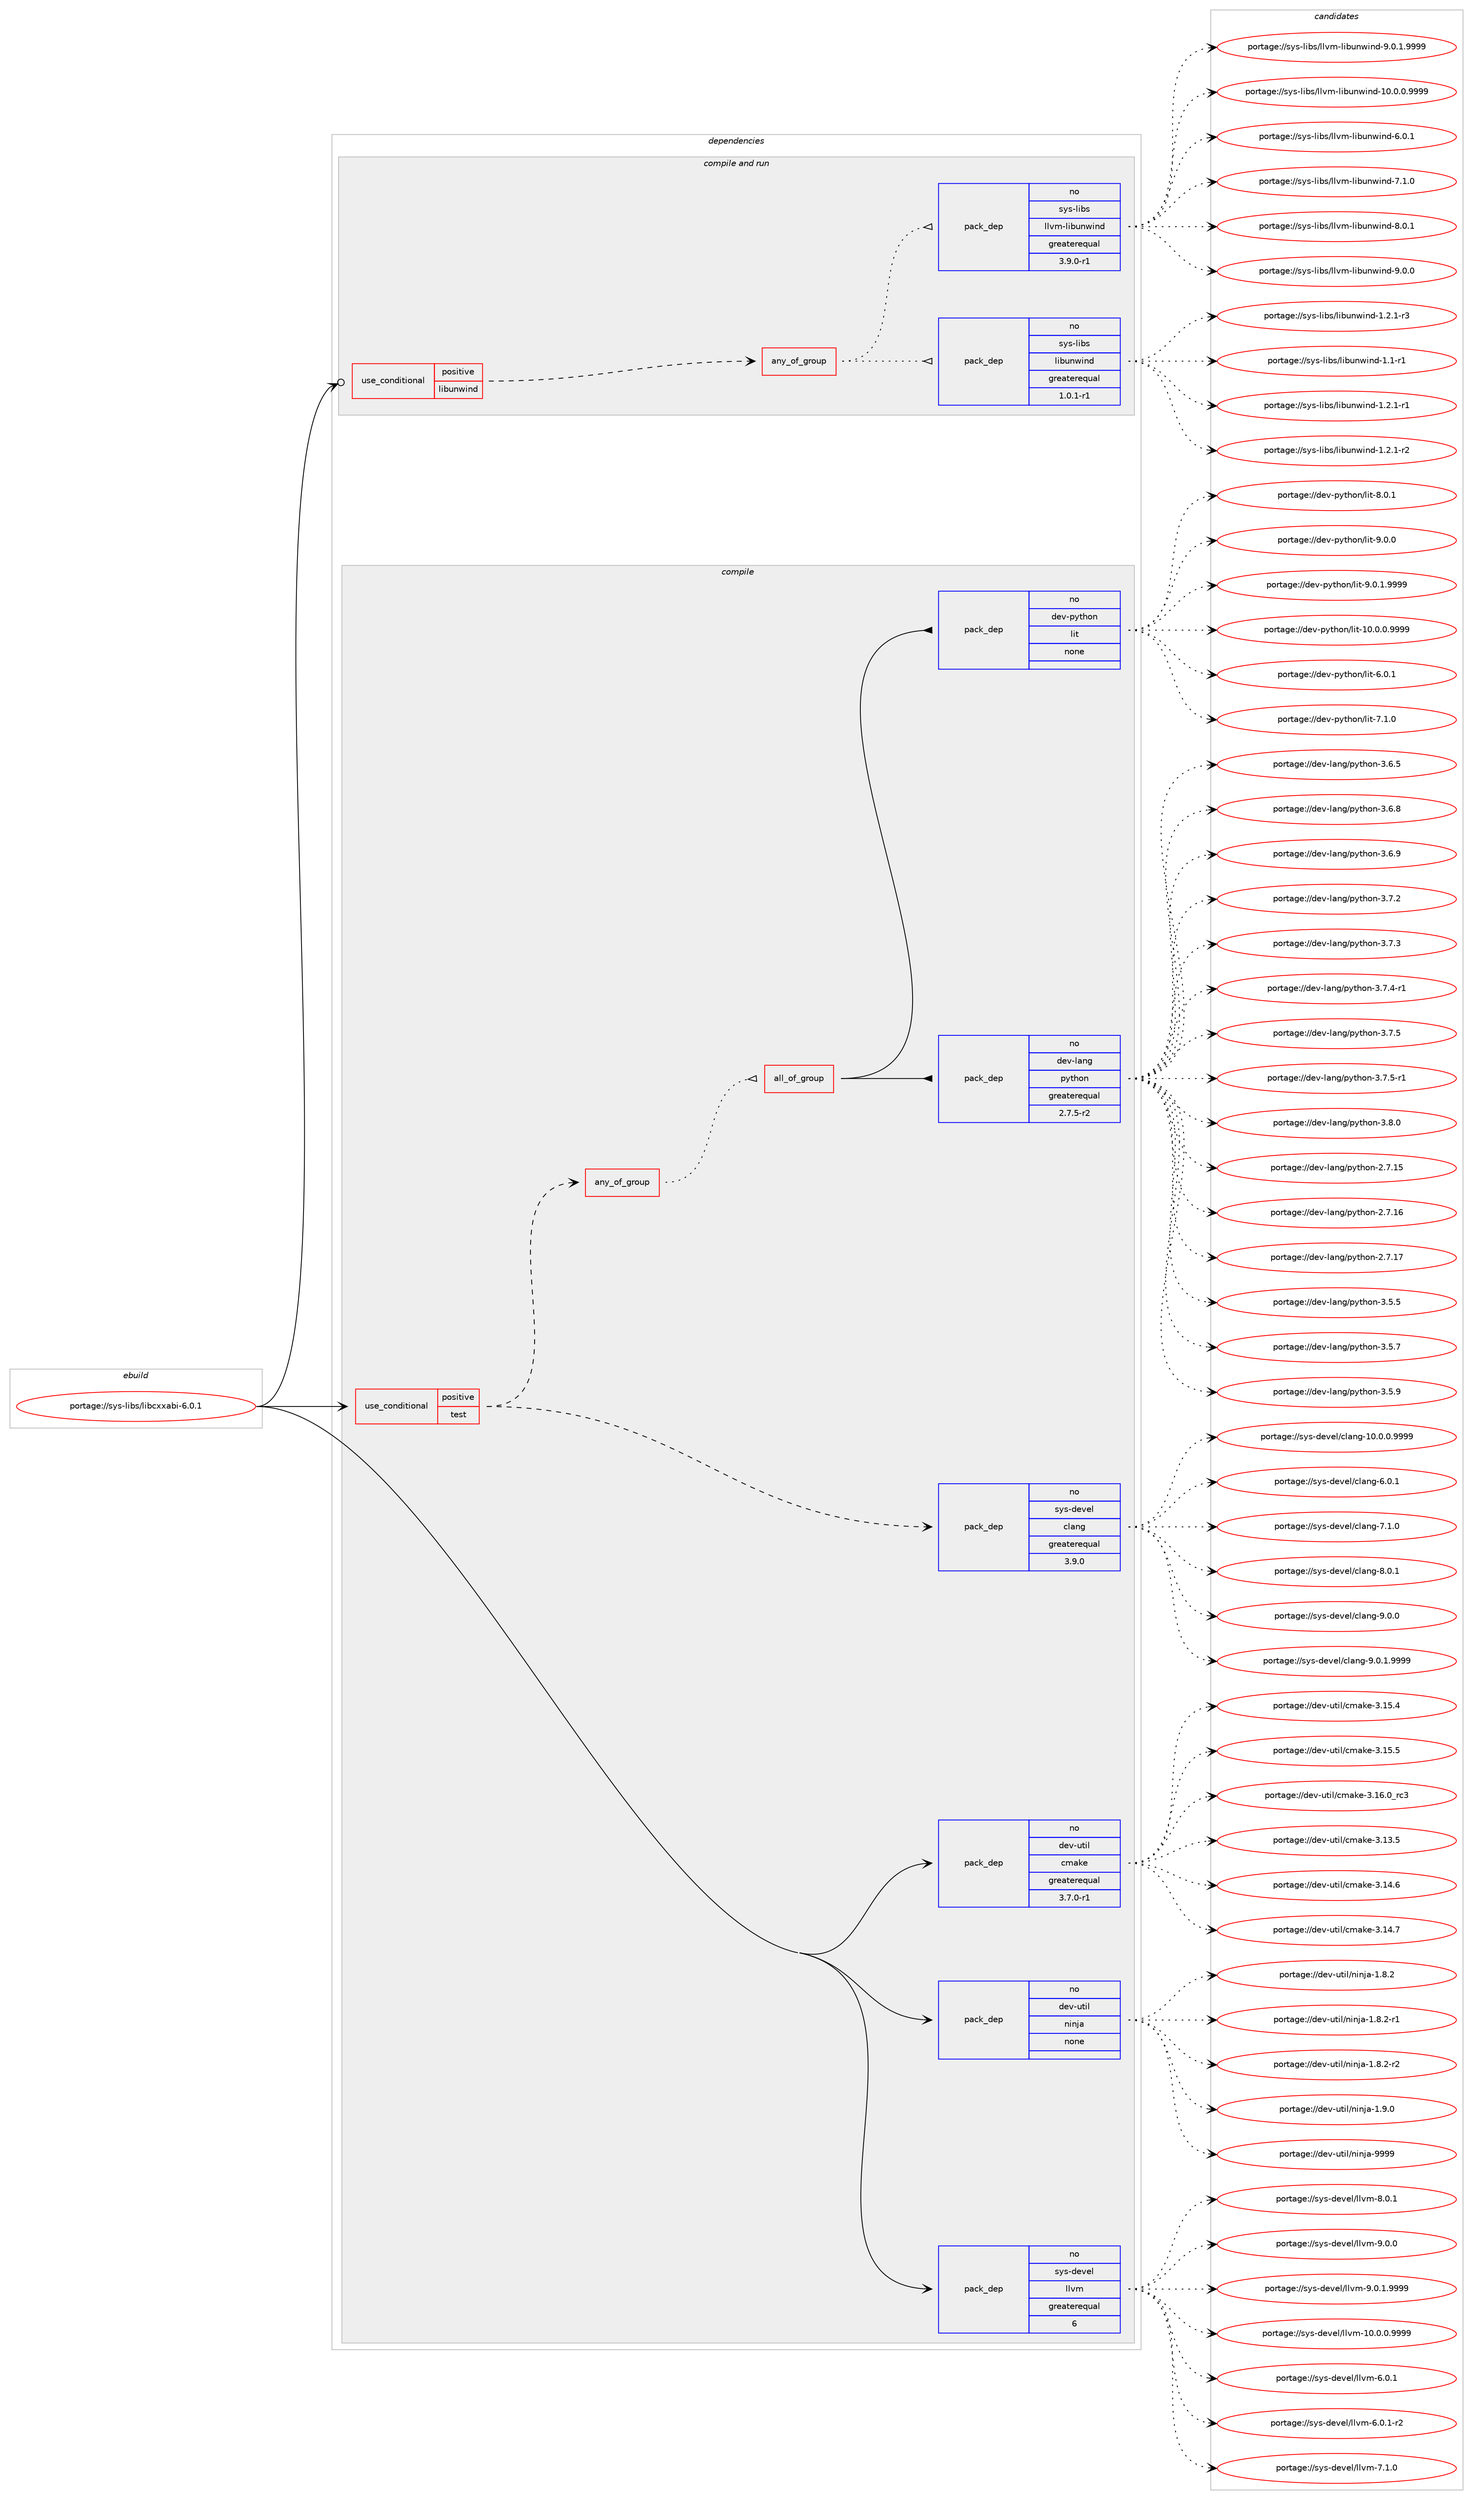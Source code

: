 digraph prolog {

# *************
# Graph options
# *************

newrank=true;
concentrate=true;
compound=true;
graph [rankdir=LR,fontname=Helvetica,fontsize=10,ranksep=1.5];#, ranksep=2.5, nodesep=0.2];
edge  [arrowhead=vee];
node  [fontname=Helvetica,fontsize=10];

# **********
# The ebuild
# **********

subgraph cluster_leftcol {
color=gray;
rank=same;
label=<<i>ebuild</i>>;
id [label="portage://sys-libs/libcxxabi-6.0.1", color=red, width=4, href="../sys-libs/libcxxabi-6.0.1.svg"];
}

# ****************
# The dependencies
# ****************

subgraph cluster_midcol {
color=gray;
label=<<i>dependencies</i>>;
subgraph cluster_compile {
fillcolor="#eeeeee";
style=filled;
label=<<i>compile</i>>;
subgraph cond104333 {
dependency431342 [label=<<TABLE BORDER="0" CELLBORDER="1" CELLSPACING="0" CELLPADDING="4"><TR><TD ROWSPAN="3" CELLPADDING="10">use_conditional</TD></TR><TR><TD>positive</TD></TR><TR><TD>test</TD></TR></TABLE>>, shape=none, color=red];
subgraph pack319757 {
dependency431343 [label=<<TABLE BORDER="0" CELLBORDER="1" CELLSPACING="0" CELLPADDING="4" WIDTH="220"><TR><TD ROWSPAN="6" CELLPADDING="30">pack_dep</TD></TR><TR><TD WIDTH="110">no</TD></TR><TR><TD>sys-devel</TD></TR><TR><TD>clang</TD></TR><TR><TD>greaterequal</TD></TR><TR><TD>3.9.0</TD></TR></TABLE>>, shape=none, color=blue];
}
dependency431342:e -> dependency431343:w [weight=20,style="dashed",arrowhead="vee"];
subgraph any7005 {
dependency431344 [label=<<TABLE BORDER="0" CELLBORDER="1" CELLSPACING="0" CELLPADDING="4"><TR><TD CELLPADDING="10">any_of_group</TD></TR></TABLE>>, shape=none, color=red];subgraph all250 {
dependency431345 [label=<<TABLE BORDER="0" CELLBORDER="1" CELLSPACING="0" CELLPADDING="4"><TR><TD CELLPADDING="10">all_of_group</TD></TR></TABLE>>, shape=none, color=red];subgraph pack319758 {
dependency431346 [label=<<TABLE BORDER="0" CELLBORDER="1" CELLSPACING="0" CELLPADDING="4" WIDTH="220"><TR><TD ROWSPAN="6" CELLPADDING="30">pack_dep</TD></TR><TR><TD WIDTH="110">no</TD></TR><TR><TD>dev-lang</TD></TR><TR><TD>python</TD></TR><TR><TD>greaterequal</TD></TR><TR><TD>2.7.5-r2</TD></TR></TABLE>>, shape=none, color=blue];
}
dependency431345:e -> dependency431346:w [weight=20,style="solid",arrowhead="inv"];
subgraph pack319759 {
dependency431347 [label=<<TABLE BORDER="0" CELLBORDER="1" CELLSPACING="0" CELLPADDING="4" WIDTH="220"><TR><TD ROWSPAN="6" CELLPADDING="30">pack_dep</TD></TR><TR><TD WIDTH="110">no</TD></TR><TR><TD>dev-python</TD></TR><TR><TD>lit</TD></TR><TR><TD>none</TD></TR><TR><TD></TD></TR></TABLE>>, shape=none, color=blue];
}
dependency431345:e -> dependency431347:w [weight=20,style="solid",arrowhead="inv"];
}
dependency431344:e -> dependency431345:w [weight=20,style="dotted",arrowhead="oinv"];
}
dependency431342:e -> dependency431344:w [weight=20,style="dashed",arrowhead="vee"];
}
id:e -> dependency431342:w [weight=20,style="solid",arrowhead="vee"];
subgraph pack319760 {
dependency431348 [label=<<TABLE BORDER="0" CELLBORDER="1" CELLSPACING="0" CELLPADDING="4" WIDTH="220"><TR><TD ROWSPAN="6" CELLPADDING="30">pack_dep</TD></TR><TR><TD WIDTH="110">no</TD></TR><TR><TD>dev-util</TD></TR><TR><TD>cmake</TD></TR><TR><TD>greaterequal</TD></TR><TR><TD>3.7.0-r1</TD></TR></TABLE>>, shape=none, color=blue];
}
id:e -> dependency431348:w [weight=20,style="solid",arrowhead="vee"];
subgraph pack319761 {
dependency431349 [label=<<TABLE BORDER="0" CELLBORDER="1" CELLSPACING="0" CELLPADDING="4" WIDTH="220"><TR><TD ROWSPAN="6" CELLPADDING="30">pack_dep</TD></TR><TR><TD WIDTH="110">no</TD></TR><TR><TD>dev-util</TD></TR><TR><TD>ninja</TD></TR><TR><TD>none</TD></TR><TR><TD></TD></TR></TABLE>>, shape=none, color=blue];
}
id:e -> dependency431349:w [weight=20,style="solid",arrowhead="vee"];
subgraph pack319762 {
dependency431350 [label=<<TABLE BORDER="0" CELLBORDER="1" CELLSPACING="0" CELLPADDING="4" WIDTH="220"><TR><TD ROWSPAN="6" CELLPADDING="30">pack_dep</TD></TR><TR><TD WIDTH="110">no</TD></TR><TR><TD>sys-devel</TD></TR><TR><TD>llvm</TD></TR><TR><TD>greaterequal</TD></TR><TR><TD>6</TD></TR></TABLE>>, shape=none, color=blue];
}
id:e -> dependency431350:w [weight=20,style="solid",arrowhead="vee"];
}
subgraph cluster_compileandrun {
fillcolor="#eeeeee";
style=filled;
label=<<i>compile and run</i>>;
subgraph cond104334 {
dependency431351 [label=<<TABLE BORDER="0" CELLBORDER="1" CELLSPACING="0" CELLPADDING="4"><TR><TD ROWSPAN="3" CELLPADDING="10">use_conditional</TD></TR><TR><TD>positive</TD></TR><TR><TD>libunwind</TD></TR></TABLE>>, shape=none, color=red];
subgraph any7006 {
dependency431352 [label=<<TABLE BORDER="0" CELLBORDER="1" CELLSPACING="0" CELLPADDING="4"><TR><TD CELLPADDING="10">any_of_group</TD></TR></TABLE>>, shape=none, color=red];subgraph pack319763 {
dependency431353 [label=<<TABLE BORDER="0" CELLBORDER="1" CELLSPACING="0" CELLPADDING="4" WIDTH="220"><TR><TD ROWSPAN="6" CELLPADDING="30">pack_dep</TD></TR><TR><TD WIDTH="110">no</TD></TR><TR><TD>sys-libs</TD></TR><TR><TD>libunwind</TD></TR><TR><TD>greaterequal</TD></TR><TR><TD>1.0.1-r1</TD></TR></TABLE>>, shape=none, color=blue];
}
dependency431352:e -> dependency431353:w [weight=20,style="dotted",arrowhead="oinv"];
subgraph pack319764 {
dependency431354 [label=<<TABLE BORDER="0" CELLBORDER="1" CELLSPACING="0" CELLPADDING="4" WIDTH="220"><TR><TD ROWSPAN="6" CELLPADDING="30">pack_dep</TD></TR><TR><TD WIDTH="110">no</TD></TR><TR><TD>sys-libs</TD></TR><TR><TD>llvm-libunwind</TD></TR><TR><TD>greaterequal</TD></TR><TR><TD>3.9.0-r1</TD></TR></TABLE>>, shape=none, color=blue];
}
dependency431352:e -> dependency431354:w [weight=20,style="dotted",arrowhead="oinv"];
}
dependency431351:e -> dependency431352:w [weight=20,style="dashed",arrowhead="vee"];
}
id:e -> dependency431351:w [weight=20,style="solid",arrowhead="odotvee"];
}
subgraph cluster_run {
fillcolor="#eeeeee";
style=filled;
label=<<i>run</i>>;
}
}

# **************
# The candidates
# **************

subgraph cluster_choices {
rank=same;
color=gray;
label=<<i>candidates</i>>;

subgraph choice319757 {
color=black;
nodesep=1;
choiceportage11512111545100101118101108479910897110103454948464846484657575757 [label="portage://sys-devel/clang-10.0.0.9999", color=red, width=4,href="../sys-devel/clang-10.0.0.9999.svg"];
choiceportage11512111545100101118101108479910897110103455446484649 [label="portage://sys-devel/clang-6.0.1", color=red, width=4,href="../sys-devel/clang-6.0.1.svg"];
choiceportage11512111545100101118101108479910897110103455546494648 [label="portage://sys-devel/clang-7.1.0", color=red, width=4,href="../sys-devel/clang-7.1.0.svg"];
choiceportage11512111545100101118101108479910897110103455646484649 [label="portage://sys-devel/clang-8.0.1", color=red, width=4,href="../sys-devel/clang-8.0.1.svg"];
choiceportage11512111545100101118101108479910897110103455746484648 [label="portage://sys-devel/clang-9.0.0", color=red, width=4,href="../sys-devel/clang-9.0.0.svg"];
choiceportage115121115451001011181011084799108971101034557464846494657575757 [label="portage://sys-devel/clang-9.0.1.9999", color=red, width=4,href="../sys-devel/clang-9.0.1.9999.svg"];
dependency431343:e -> choiceportage11512111545100101118101108479910897110103454948464846484657575757:w [style=dotted,weight="100"];
dependency431343:e -> choiceportage11512111545100101118101108479910897110103455446484649:w [style=dotted,weight="100"];
dependency431343:e -> choiceportage11512111545100101118101108479910897110103455546494648:w [style=dotted,weight="100"];
dependency431343:e -> choiceportage11512111545100101118101108479910897110103455646484649:w [style=dotted,weight="100"];
dependency431343:e -> choiceportage11512111545100101118101108479910897110103455746484648:w [style=dotted,weight="100"];
dependency431343:e -> choiceportage115121115451001011181011084799108971101034557464846494657575757:w [style=dotted,weight="100"];
}
subgraph choice319758 {
color=black;
nodesep=1;
choiceportage10010111845108971101034711212111610411111045504655464953 [label="portage://dev-lang/python-2.7.15", color=red, width=4,href="../dev-lang/python-2.7.15.svg"];
choiceportage10010111845108971101034711212111610411111045504655464954 [label="portage://dev-lang/python-2.7.16", color=red, width=4,href="../dev-lang/python-2.7.16.svg"];
choiceportage10010111845108971101034711212111610411111045504655464955 [label="portage://dev-lang/python-2.7.17", color=red, width=4,href="../dev-lang/python-2.7.17.svg"];
choiceportage100101118451089711010347112121116104111110455146534653 [label="portage://dev-lang/python-3.5.5", color=red, width=4,href="../dev-lang/python-3.5.5.svg"];
choiceportage100101118451089711010347112121116104111110455146534655 [label="portage://dev-lang/python-3.5.7", color=red, width=4,href="../dev-lang/python-3.5.7.svg"];
choiceportage100101118451089711010347112121116104111110455146534657 [label="portage://dev-lang/python-3.5.9", color=red, width=4,href="../dev-lang/python-3.5.9.svg"];
choiceportage100101118451089711010347112121116104111110455146544653 [label="portage://dev-lang/python-3.6.5", color=red, width=4,href="../dev-lang/python-3.6.5.svg"];
choiceportage100101118451089711010347112121116104111110455146544656 [label="portage://dev-lang/python-3.6.8", color=red, width=4,href="../dev-lang/python-3.6.8.svg"];
choiceportage100101118451089711010347112121116104111110455146544657 [label="portage://dev-lang/python-3.6.9", color=red, width=4,href="../dev-lang/python-3.6.9.svg"];
choiceportage100101118451089711010347112121116104111110455146554650 [label="portage://dev-lang/python-3.7.2", color=red, width=4,href="../dev-lang/python-3.7.2.svg"];
choiceportage100101118451089711010347112121116104111110455146554651 [label="portage://dev-lang/python-3.7.3", color=red, width=4,href="../dev-lang/python-3.7.3.svg"];
choiceportage1001011184510897110103471121211161041111104551465546524511449 [label="portage://dev-lang/python-3.7.4-r1", color=red, width=4,href="../dev-lang/python-3.7.4-r1.svg"];
choiceportage100101118451089711010347112121116104111110455146554653 [label="portage://dev-lang/python-3.7.5", color=red, width=4,href="../dev-lang/python-3.7.5.svg"];
choiceportage1001011184510897110103471121211161041111104551465546534511449 [label="portage://dev-lang/python-3.7.5-r1", color=red, width=4,href="../dev-lang/python-3.7.5-r1.svg"];
choiceportage100101118451089711010347112121116104111110455146564648 [label="portage://dev-lang/python-3.8.0", color=red, width=4,href="../dev-lang/python-3.8.0.svg"];
dependency431346:e -> choiceportage10010111845108971101034711212111610411111045504655464953:w [style=dotted,weight="100"];
dependency431346:e -> choiceportage10010111845108971101034711212111610411111045504655464954:w [style=dotted,weight="100"];
dependency431346:e -> choiceportage10010111845108971101034711212111610411111045504655464955:w [style=dotted,weight="100"];
dependency431346:e -> choiceportage100101118451089711010347112121116104111110455146534653:w [style=dotted,weight="100"];
dependency431346:e -> choiceportage100101118451089711010347112121116104111110455146534655:w [style=dotted,weight="100"];
dependency431346:e -> choiceportage100101118451089711010347112121116104111110455146534657:w [style=dotted,weight="100"];
dependency431346:e -> choiceportage100101118451089711010347112121116104111110455146544653:w [style=dotted,weight="100"];
dependency431346:e -> choiceportage100101118451089711010347112121116104111110455146544656:w [style=dotted,weight="100"];
dependency431346:e -> choiceportage100101118451089711010347112121116104111110455146544657:w [style=dotted,weight="100"];
dependency431346:e -> choiceportage100101118451089711010347112121116104111110455146554650:w [style=dotted,weight="100"];
dependency431346:e -> choiceportage100101118451089711010347112121116104111110455146554651:w [style=dotted,weight="100"];
dependency431346:e -> choiceportage1001011184510897110103471121211161041111104551465546524511449:w [style=dotted,weight="100"];
dependency431346:e -> choiceportage100101118451089711010347112121116104111110455146554653:w [style=dotted,weight="100"];
dependency431346:e -> choiceportage1001011184510897110103471121211161041111104551465546534511449:w [style=dotted,weight="100"];
dependency431346:e -> choiceportage100101118451089711010347112121116104111110455146564648:w [style=dotted,weight="100"];
}
subgraph choice319759 {
color=black;
nodesep=1;
choiceportage1001011184511212111610411111047108105116454948464846484657575757 [label="portage://dev-python/lit-10.0.0.9999", color=red, width=4,href="../dev-python/lit-10.0.0.9999.svg"];
choiceportage1001011184511212111610411111047108105116455446484649 [label="portage://dev-python/lit-6.0.1", color=red, width=4,href="../dev-python/lit-6.0.1.svg"];
choiceportage1001011184511212111610411111047108105116455546494648 [label="portage://dev-python/lit-7.1.0", color=red, width=4,href="../dev-python/lit-7.1.0.svg"];
choiceportage1001011184511212111610411111047108105116455646484649 [label="portage://dev-python/lit-8.0.1", color=red, width=4,href="../dev-python/lit-8.0.1.svg"];
choiceportage1001011184511212111610411111047108105116455746484648 [label="portage://dev-python/lit-9.0.0", color=red, width=4,href="../dev-python/lit-9.0.0.svg"];
choiceportage10010111845112121116104111110471081051164557464846494657575757 [label="portage://dev-python/lit-9.0.1.9999", color=red, width=4,href="../dev-python/lit-9.0.1.9999.svg"];
dependency431347:e -> choiceportage1001011184511212111610411111047108105116454948464846484657575757:w [style=dotted,weight="100"];
dependency431347:e -> choiceportage1001011184511212111610411111047108105116455446484649:w [style=dotted,weight="100"];
dependency431347:e -> choiceportage1001011184511212111610411111047108105116455546494648:w [style=dotted,weight="100"];
dependency431347:e -> choiceportage1001011184511212111610411111047108105116455646484649:w [style=dotted,weight="100"];
dependency431347:e -> choiceportage1001011184511212111610411111047108105116455746484648:w [style=dotted,weight="100"];
dependency431347:e -> choiceportage10010111845112121116104111110471081051164557464846494657575757:w [style=dotted,weight="100"];
}
subgraph choice319760 {
color=black;
nodesep=1;
choiceportage1001011184511711610510847991099710710145514649514653 [label="portage://dev-util/cmake-3.13.5", color=red, width=4,href="../dev-util/cmake-3.13.5.svg"];
choiceportage1001011184511711610510847991099710710145514649524654 [label="portage://dev-util/cmake-3.14.6", color=red, width=4,href="../dev-util/cmake-3.14.6.svg"];
choiceportage1001011184511711610510847991099710710145514649524655 [label="portage://dev-util/cmake-3.14.7", color=red, width=4,href="../dev-util/cmake-3.14.7.svg"];
choiceportage1001011184511711610510847991099710710145514649534652 [label="portage://dev-util/cmake-3.15.4", color=red, width=4,href="../dev-util/cmake-3.15.4.svg"];
choiceportage1001011184511711610510847991099710710145514649534653 [label="portage://dev-util/cmake-3.15.5", color=red, width=4,href="../dev-util/cmake-3.15.5.svg"];
choiceportage1001011184511711610510847991099710710145514649544648951149951 [label="portage://dev-util/cmake-3.16.0_rc3", color=red, width=4,href="../dev-util/cmake-3.16.0_rc3.svg"];
dependency431348:e -> choiceportage1001011184511711610510847991099710710145514649514653:w [style=dotted,weight="100"];
dependency431348:e -> choiceportage1001011184511711610510847991099710710145514649524654:w [style=dotted,weight="100"];
dependency431348:e -> choiceportage1001011184511711610510847991099710710145514649524655:w [style=dotted,weight="100"];
dependency431348:e -> choiceportage1001011184511711610510847991099710710145514649534652:w [style=dotted,weight="100"];
dependency431348:e -> choiceportage1001011184511711610510847991099710710145514649534653:w [style=dotted,weight="100"];
dependency431348:e -> choiceportage1001011184511711610510847991099710710145514649544648951149951:w [style=dotted,weight="100"];
}
subgraph choice319761 {
color=black;
nodesep=1;
choiceportage100101118451171161051084711010511010697454946564650 [label="portage://dev-util/ninja-1.8.2", color=red, width=4,href="../dev-util/ninja-1.8.2.svg"];
choiceportage1001011184511711610510847110105110106974549465646504511449 [label="portage://dev-util/ninja-1.8.2-r1", color=red, width=4,href="../dev-util/ninja-1.8.2-r1.svg"];
choiceportage1001011184511711610510847110105110106974549465646504511450 [label="portage://dev-util/ninja-1.8.2-r2", color=red, width=4,href="../dev-util/ninja-1.8.2-r2.svg"];
choiceportage100101118451171161051084711010511010697454946574648 [label="portage://dev-util/ninja-1.9.0", color=red, width=4,href="../dev-util/ninja-1.9.0.svg"];
choiceportage1001011184511711610510847110105110106974557575757 [label="portage://dev-util/ninja-9999", color=red, width=4,href="../dev-util/ninja-9999.svg"];
dependency431349:e -> choiceportage100101118451171161051084711010511010697454946564650:w [style=dotted,weight="100"];
dependency431349:e -> choiceportage1001011184511711610510847110105110106974549465646504511449:w [style=dotted,weight="100"];
dependency431349:e -> choiceportage1001011184511711610510847110105110106974549465646504511450:w [style=dotted,weight="100"];
dependency431349:e -> choiceportage100101118451171161051084711010511010697454946574648:w [style=dotted,weight="100"];
dependency431349:e -> choiceportage1001011184511711610510847110105110106974557575757:w [style=dotted,weight="100"];
}
subgraph choice319762 {
color=black;
nodesep=1;
choiceportage1151211154510010111810110847108108118109454948464846484657575757 [label="portage://sys-devel/llvm-10.0.0.9999", color=red, width=4,href="../sys-devel/llvm-10.0.0.9999.svg"];
choiceportage1151211154510010111810110847108108118109455446484649 [label="portage://sys-devel/llvm-6.0.1", color=red, width=4,href="../sys-devel/llvm-6.0.1.svg"];
choiceportage11512111545100101118101108471081081181094554464846494511450 [label="portage://sys-devel/llvm-6.0.1-r2", color=red, width=4,href="../sys-devel/llvm-6.0.1-r2.svg"];
choiceportage1151211154510010111810110847108108118109455546494648 [label="portage://sys-devel/llvm-7.1.0", color=red, width=4,href="../sys-devel/llvm-7.1.0.svg"];
choiceportage1151211154510010111810110847108108118109455646484649 [label="portage://sys-devel/llvm-8.0.1", color=red, width=4,href="../sys-devel/llvm-8.0.1.svg"];
choiceportage1151211154510010111810110847108108118109455746484648 [label="portage://sys-devel/llvm-9.0.0", color=red, width=4,href="../sys-devel/llvm-9.0.0.svg"];
choiceportage11512111545100101118101108471081081181094557464846494657575757 [label="portage://sys-devel/llvm-9.0.1.9999", color=red, width=4,href="../sys-devel/llvm-9.0.1.9999.svg"];
dependency431350:e -> choiceportage1151211154510010111810110847108108118109454948464846484657575757:w [style=dotted,weight="100"];
dependency431350:e -> choiceportage1151211154510010111810110847108108118109455446484649:w [style=dotted,weight="100"];
dependency431350:e -> choiceportage11512111545100101118101108471081081181094554464846494511450:w [style=dotted,weight="100"];
dependency431350:e -> choiceportage1151211154510010111810110847108108118109455546494648:w [style=dotted,weight="100"];
dependency431350:e -> choiceportage1151211154510010111810110847108108118109455646484649:w [style=dotted,weight="100"];
dependency431350:e -> choiceportage1151211154510010111810110847108108118109455746484648:w [style=dotted,weight="100"];
dependency431350:e -> choiceportage11512111545100101118101108471081081181094557464846494657575757:w [style=dotted,weight="100"];
}
subgraph choice319763 {
color=black;
nodesep=1;
choiceportage11512111545108105981154710810598117110119105110100454946494511449 [label="portage://sys-libs/libunwind-1.1-r1", color=red, width=4,href="../sys-libs/libunwind-1.1-r1.svg"];
choiceportage115121115451081059811547108105981171101191051101004549465046494511449 [label="portage://sys-libs/libunwind-1.2.1-r1", color=red, width=4,href="../sys-libs/libunwind-1.2.1-r1.svg"];
choiceportage115121115451081059811547108105981171101191051101004549465046494511450 [label="portage://sys-libs/libunwind-1.2.1-r2", color=red, width=4,href="../sys-libs/libunwind-1.2.1-r2.svg"];
choiceportage115121115451081059811547108105981171101191051101004549465046494511451 [label="portage://sys-libs/libunwind-1.2.1-r3", color=red, width=4,href="../sys-libs/libunwind-1.2.1-r3.svg"];
dependency431353:e -> choiceportage11512111545108105981154710810598117110119105110100454946494511449:w [style=dotted,weight="100"];
dependency431353:e -> choiceportage115121115451081059811547108105981171101191051101004549465046494511449:w [style=dotted,weight="100"];
dependency431353:e -> choiceportage115121115451081059811547108105981171101191051101004549465046494511450:w [style=dotted,weight="100"];
dependency431353:e -> choiceportage115121115451081059811547108105981171101191051101004549465046494511451:w [style=dotted,weight="100"];
}
subgraph choice319764 {
color=black;
nodesep=1;
choiceportage1151211154510810598115471081081181094510810598117110119105110100454948464846484657575757 [label="portage://sys-libs/llvm-libunwind-10.0.0.9999", color=red, width=4,href="../sys-libs/llvm-libunwind-10.0.0.9999.svg"];
choiceportage1151211154510810598115471081081181094510810598117110119105110100455446484649 [label="portage://sys-libs/llvm-libunwind-6.0.1", color=red, width=4,href="../sys-libs/llvm-libunwind-6.0.1.svg"];
choiceportage1151211154510810598115471081081181094510810598117110119105110100455546494648 [label="portage://sys-libs/llvm-libunwind-7.1.0", color=red, width=4,href="../sys-libs/llvm-libunwind-7.1.0.svg"];
choiceportage1151211154510810598115471081081181094510810598117110119105110100455646484649 [label="portage://sys-libs/llvm-libunwind-8.0.1", color=red, width=4,href="../sys-libs/llvm-libunwind-8.0.1.svg"];
choiceportage1151211154510810598115471081081181094510810598117110119105110100455746484648 [label="portage://sys-libs/llvm-libunwind-9.0.0", color=red, width=4,href="../sys-libs/llvm-libunwind-9.0.0.svg"];
choiceportage11512111545108105981154710810811810945108105981171101191051101004557464846494657575757 [label="portage://sys-libs/llvm-libunwind-9.0.1.9999", color=red, width=4,href="../sys-libs/llvm-libunwind-9.0.1.9999.svg"];
dependency431354:e -> choiceportage1151211154510810598115471081081181094510810598117110119105110100454948464846484657575757:w [style=dotted,weight="100"];
dependency431354:e -> choiceportage1151211154510810598115471081081181094510810598117110119105110100455446484649:w [style=dotted,weight="100"];
dependency431354:e -> choiceportage1151211154510810598115471081081181094510810598117110119105110100455546494648:w [style=dotted,weight="100"];
dependency431354:e -> choiceportage1151211154510810598115471081081181094510810598117110119105110100455646484649:w [style=dotted,weight="100"];
dependency431354:e -> choiceportage1151211154510810598115471081081181094510810598117110119105110100455746484648:w [style=dotted,weight="100"];
dependency431354:e -> choiceportage11512111545108105981154710810811810945108105981171101191051101004557464846494657575757:w [style=dotted,weight="100"];
}
}

}
